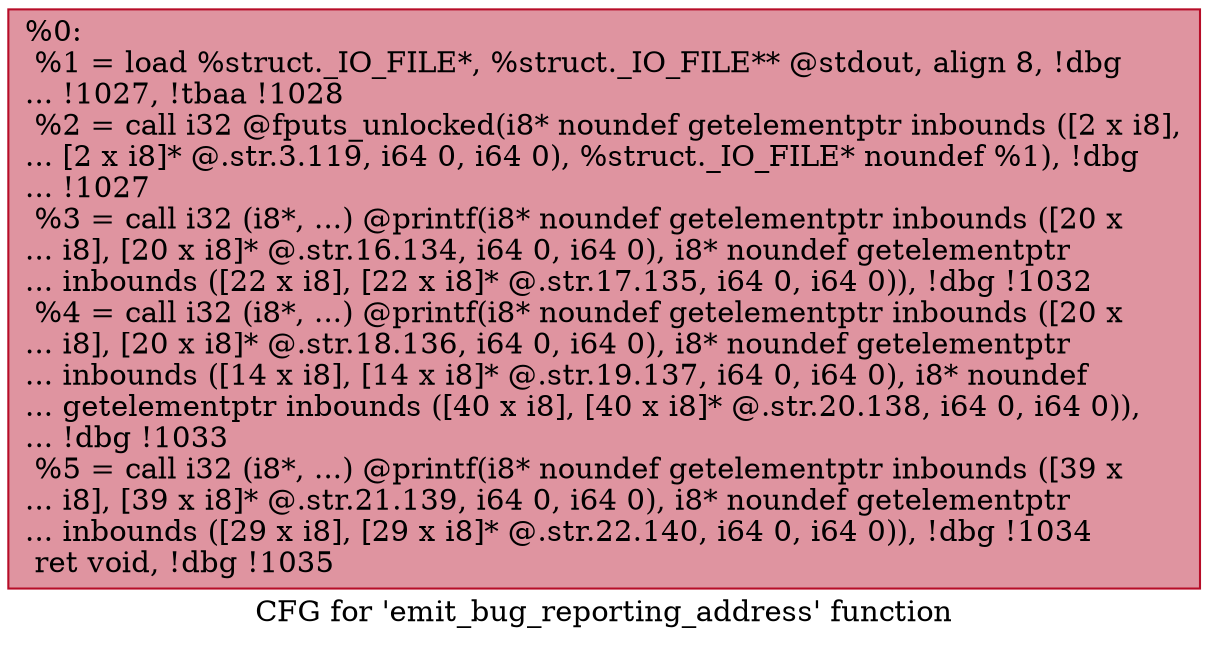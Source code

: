 digraph "CFG for 'emit_bug_reporting_address' function" {
	label="CFG for 'emit_bug_reporting_address' function";

	Node0x109b170 [shape=record,color="#b70d28ff", style=filled, fillcolor="#b70d2870",label="{%0:\l  %1 = load %struct._IO_FILE*, %struct._IO_FILE** @stdout, align 8, !dbg\l... !1027, !tbaa !1028\l  %2 = call i32 @fputs_unlocked(i8* noundef getelementptr inbounds ([2 x i8],\l... [2 x i8]* @.str.3.119, i64 0, i64 0), %struct._IO_FILE* noundef %1), !dbg\l... !1027\l  %3 = call i32 (i8*, ...) @printf(i8* noundef getelementptr inbounds ([20 x\l... i8], [20 x i8]* @.str.16.134, i64 0, i64 0), i8* noundef getelementptr\l... inbounds ([22 x i8], [22 x i8]* @.str.17.135, i64 0, i64 0)), !dbg !1032\l  %4 = call i32 (i8*, ...) @printf(i8* noundef getelementptr inbounds ([20 x\l... i8], [20 x i8]* @.str.18.136, i64 0, i64 0), i8* noundef getelementptr\l... inbounds ([14 x i8], [14 x i8]* @.str.19.137, i64 0, i64 0), i8* noundef\l... getelementptr inbounds ([40 x i8], [40 x i8]* @.str.20.138, i64 0, i64 0)),\l... !dbg !1033\l  %5 = call i32 (i8*, ...) @printf(i8* noundef getelementptr inbounds ([39 x\l... i8], [39 x i8]* @.str.21.139, i64 0, i64 0), i8* noundef getelementptr\l... inbounds ([29 x i8], [29 x i8]* @.str.22.140, i64 0, i64 0)), !dbg !1034\l  ret void, !dbg !1035\l}"];
}
